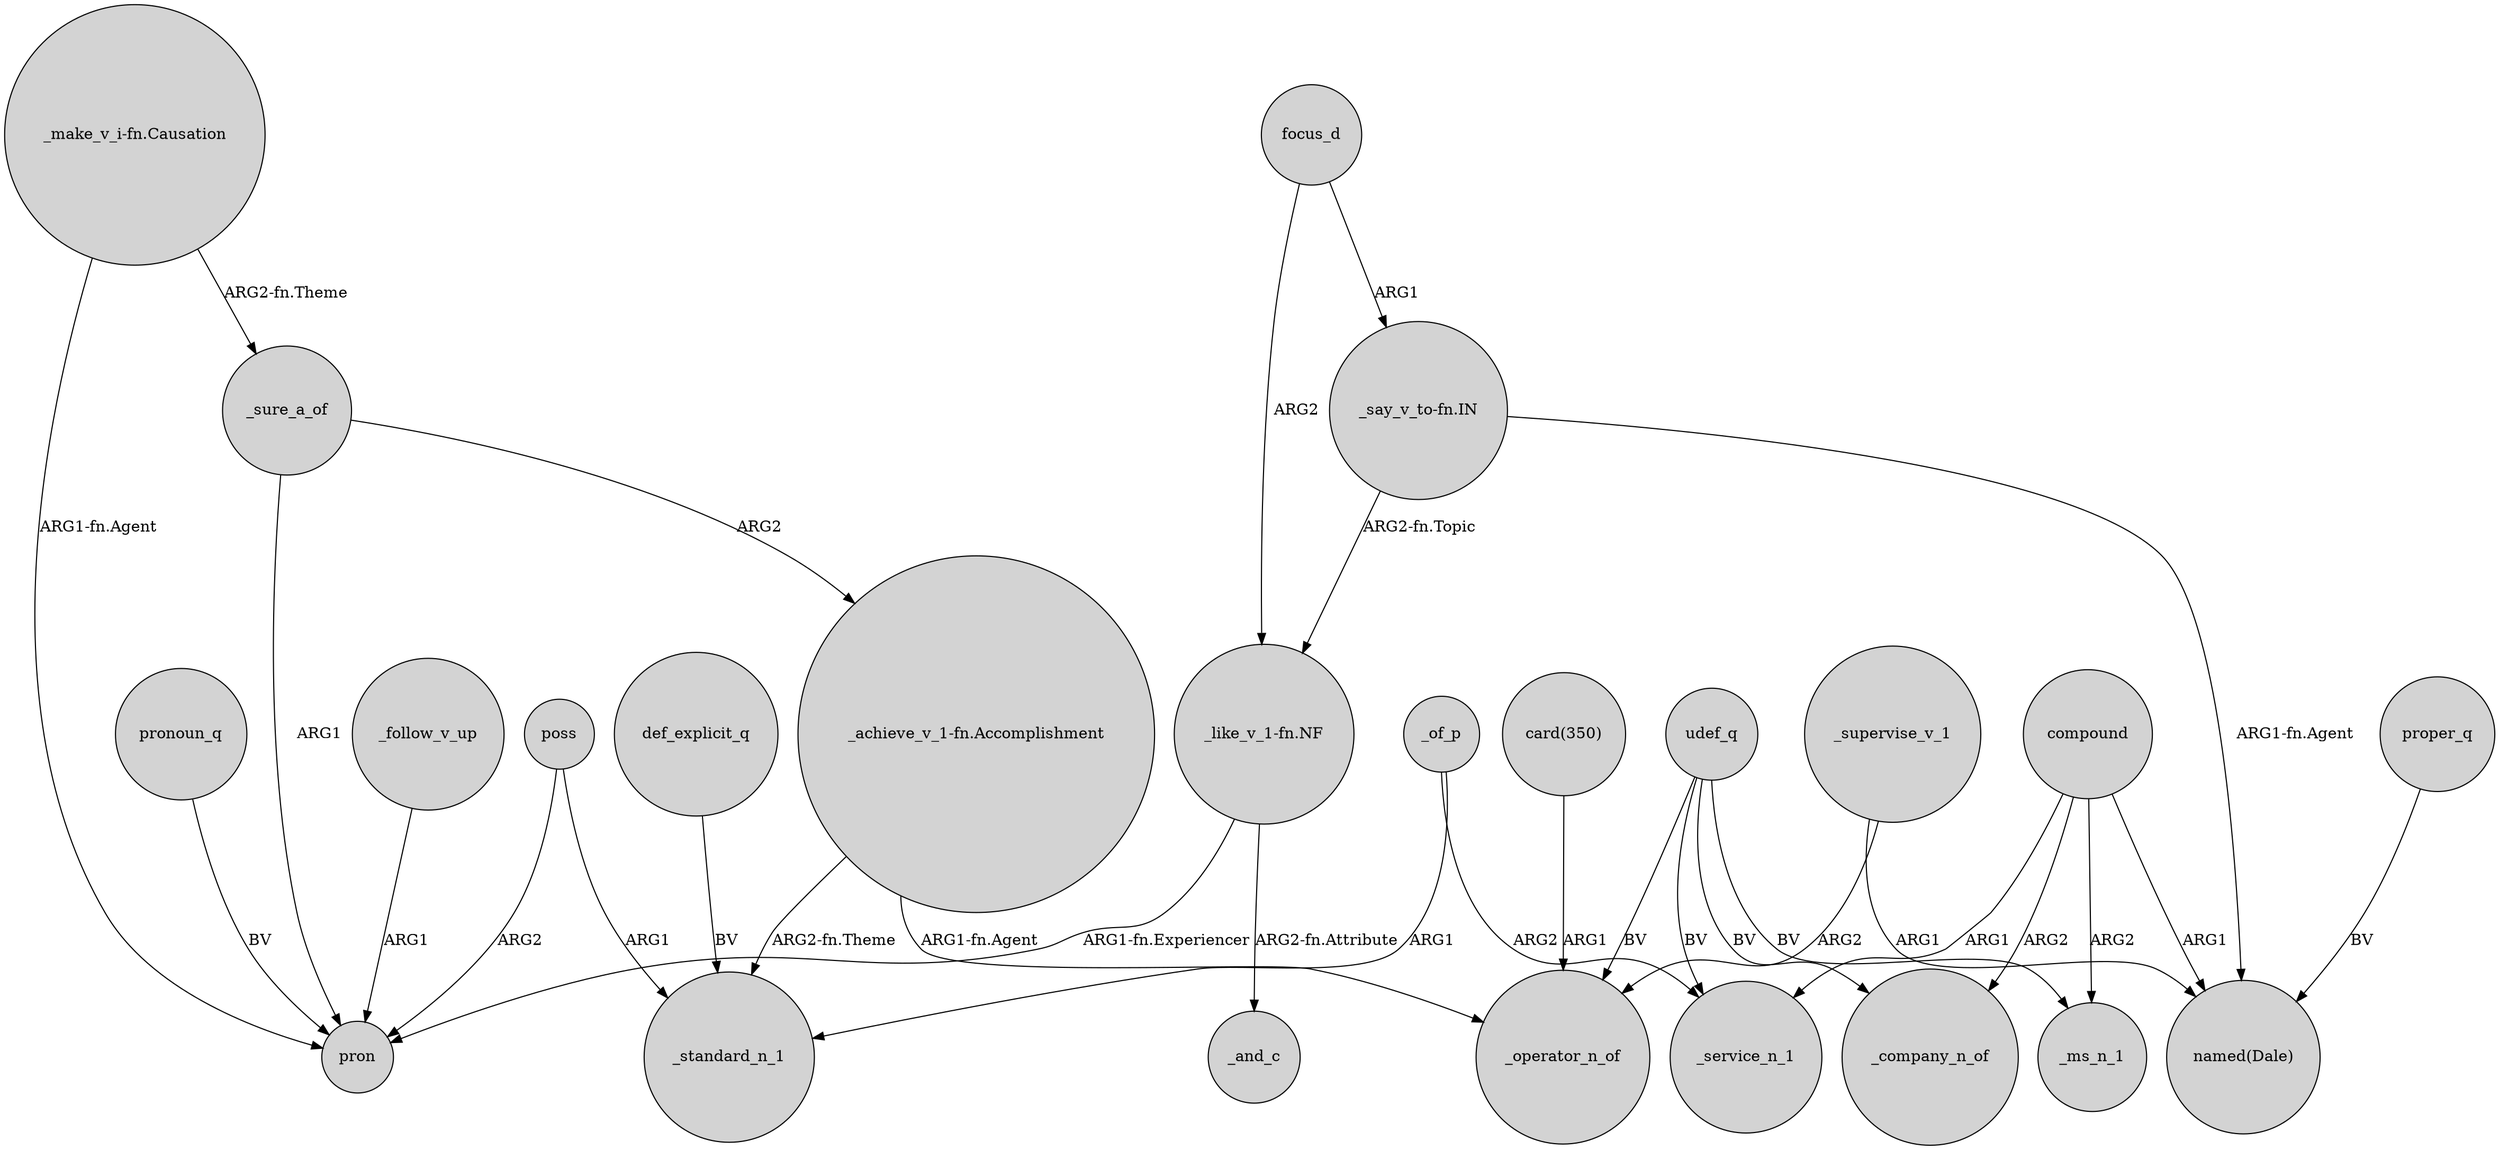 digraph {
	node [shape=circle style=filled]
	"_make_v_i-fn.Causation" -> _sure_a_of [label="ARG2-fn.Theme"]
	_supervise_v_1 -> _operator_n_of [label=ARG2]
	_follow_v_up -> pron [label=ARG1]
	"_achieve_v_1-fn.Accomplishment" -> _standard_n_1 [label="ARG2-fn.Theme"]
	_supervise_v_1 -> "named(Dale)" [label=ARG1]
	def_explicit_q -> _standard_n_1 [label=BV]
	poss -> pron [label=ARG2]
	"card(350)" -> _operator_n_of [label=ARG1]
	"_like_v_1-fn.NF" -> _and_c [label="ARG2-fn.Attribute"]
	compound -> _company_n_of [label=ARG2]
	compound -> _ms_n_1 [label=ARG2]
	"_achieve_v_1-fn.Accomplishment" -> _operator_n_of [label="ARG1-fn.Agent"]
	pronoun_q -> pron [label=BV]
	udef_q -> _ms_n_1 [label=BV]
	udef_q -> _service_n_1 [label=BV]
	"_say_v_to-fn.IN" -> "named(Dale)" [label="ARG1-fn.Agent"]
	_of_p -> _standard_n_1 [label=ARG1]
	"_say_v_to-fn.IN" -> "_like_v_1-fn.NF" [label="ARG2-fn.Topic"]
	"_make_v_i-fn.Causation" -> pron [label="ARG1-fn.Agent"]
	udef_q -> _operator_n_of [label=BV]
	"_like_v_1-fn.NF" -> pron [label="ARG1-fn.Experiencer"]
	compound -> "named(Dale)" [label=ARG1]
	focus_d -> "_like_v_1-fn.NF" [label=ARG2]
	_sure_a_of -> pron [label=ARG1]
	_sure_a_of -> "_achieve_v_1-fn.Accomplishment" [label=ARG2]
	udef_q -> _company_n_of [label=BV]
	compound -> _service_n_1 [label=ARG1]
	poss -> _standard_n_1 [label=ARG1]
	proper_q -> "named(Dale)" [label=BV]
	focus_d -> "_say_v_to-fn.IN" [label=ARG1]
	_of_p -> _service_n_1 [label=ARG2]
}
